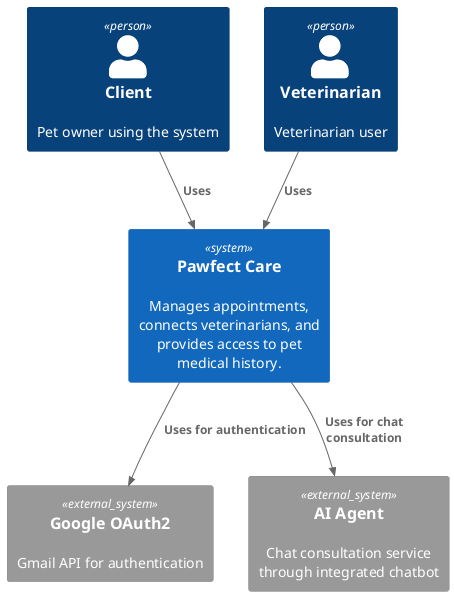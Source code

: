 **Context Diagram** (`context_diagram.puml`)
```plantuml
@startuml ContextDiagram "Pawfect Care System Context"

!include <C4/C4_Deployment.puml>

Person(client, "Client", "Pet owner using the system")
Person(vet, "Veterinarian", "Veterinarian user")

System(pawfect, "Pawfect Care", "Manages appointments, connects veterinarians, and provides access to pet medical history.")
System_Ext(googleOAuth, "Google OAuth2", "Gmail API for authentication")
System_Ext(aiAgent, "AI Agent", "Chat consultation service through integrated chatbot")

Rel(client, pawfect, "Uses")
Rel(vet, pawfect, "Uses")
Rel(pawfect, googleOAuth, "Uses for authentication")
Rel(pawfect, aiAgent, "Uses for chat consultation")

@enduml
``` 